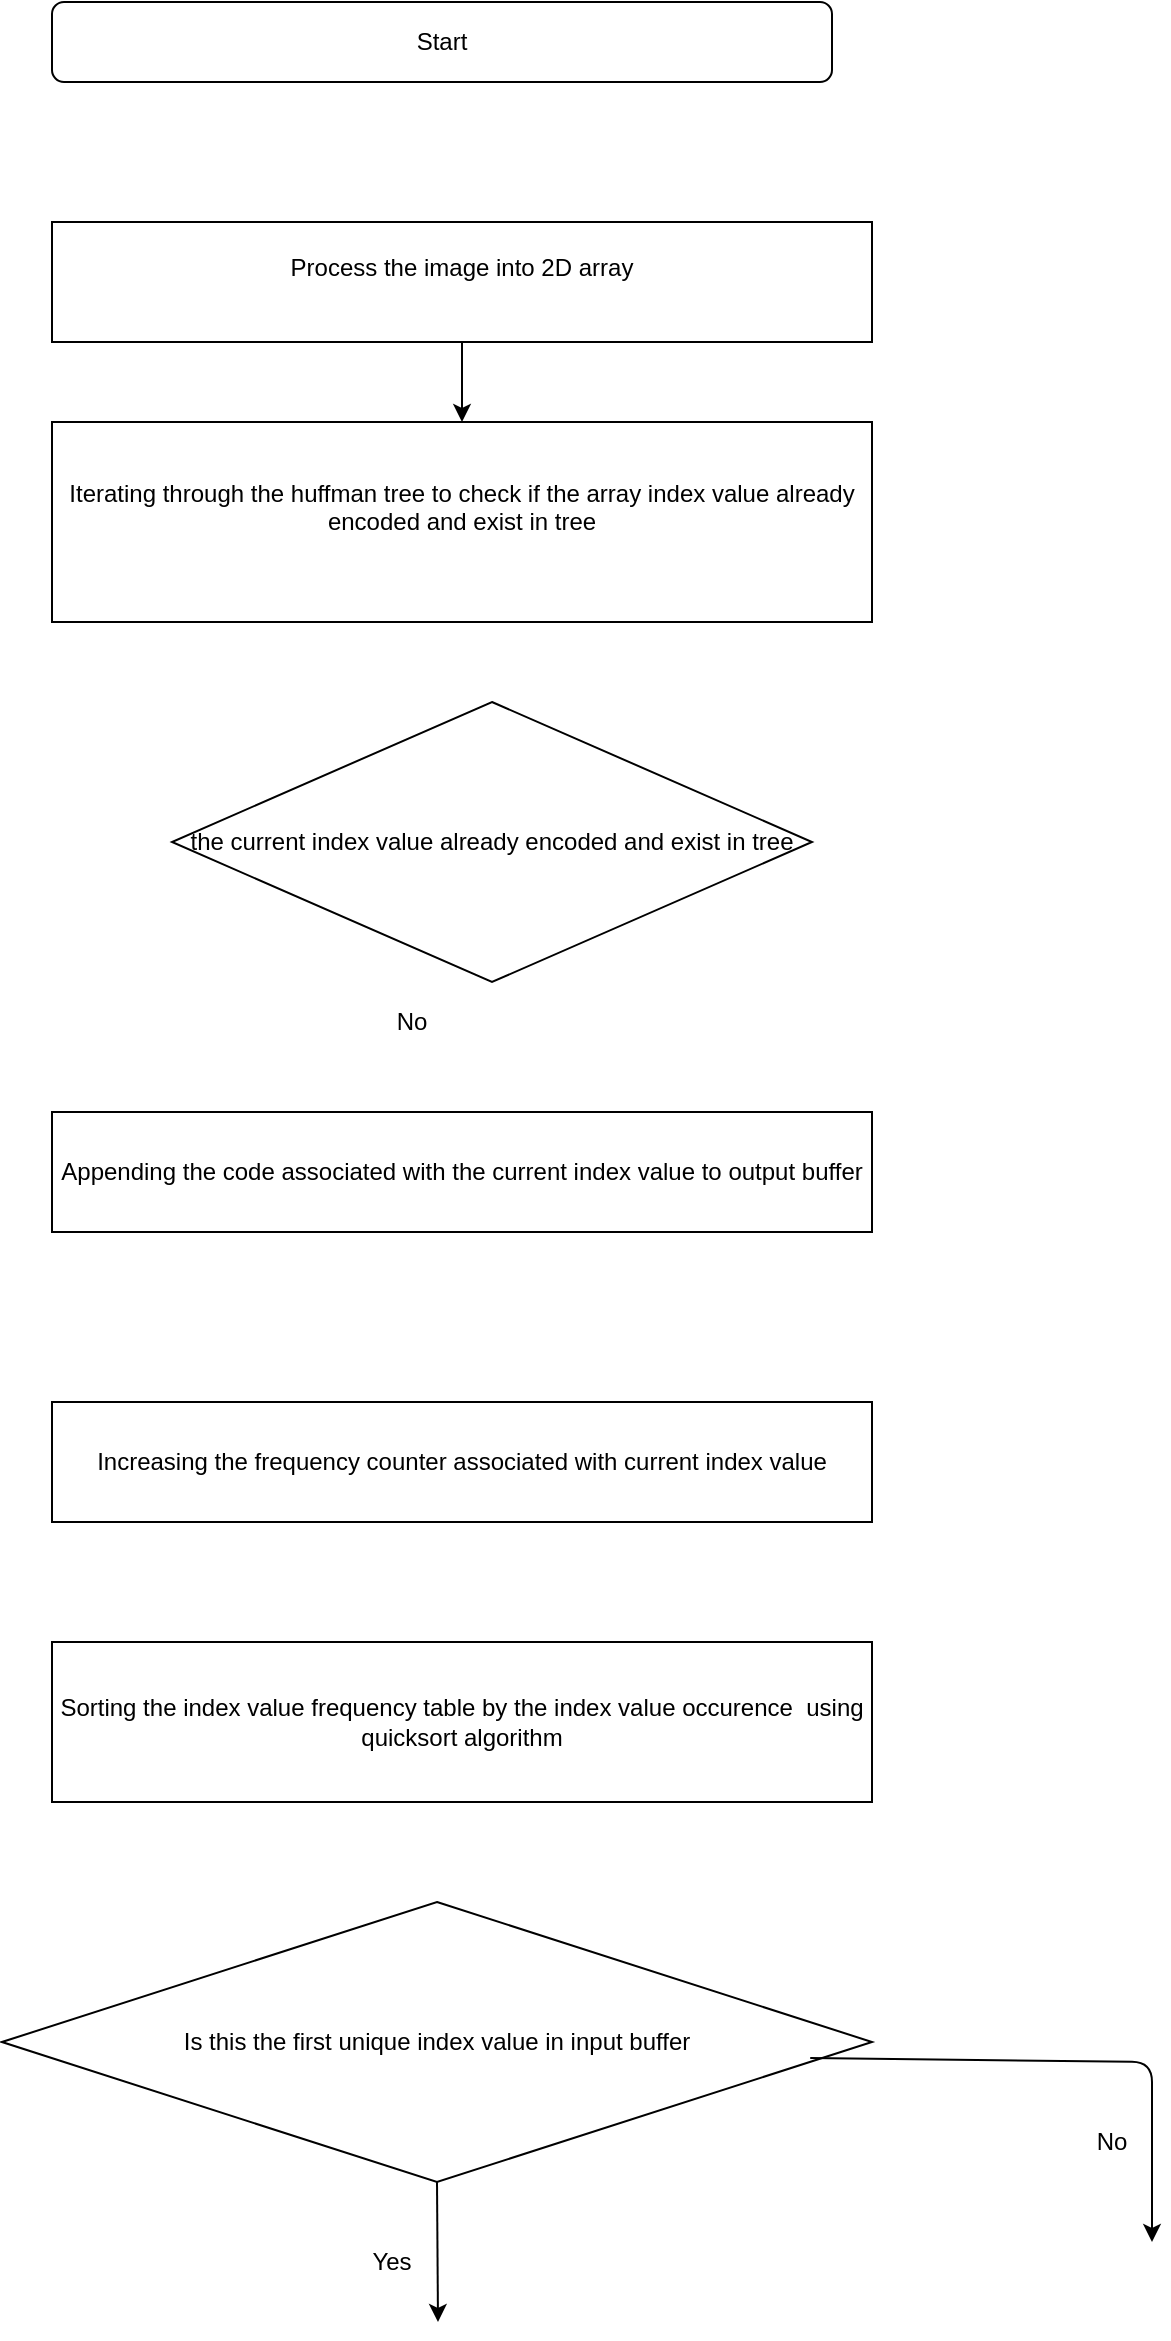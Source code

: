 <mxfile version="13.7.9" type="github">
  <diagram id="C5RBs43oDa-KdzZeNtuy" name="Page-1">
    <mxGraphModel dx="1422" dy="747" grid="1" gridSize="10" guides="1" tooltips="1" connect="1" arrows="1" fold="1" page="1" pageScale="1" pageWidth="827" pageHeight="1169" math="0" shadow="0">
      <root>
        <mxCell id="WIyWlLk6GJQsqaUBKTNV-0" />
        <mxCell id="WIyWlLk6GJQsqaUBKTNV-1" parent="WIyWlLk6GJQsqaUBKTNV-0" />
        <mxCell id="WIyWlLk6GJQsqaUBKTNV-3" value="&lt;div&gt;Start&lt;/div&gt;" style="rounded=1;whiteSpace=wrap;html=1;fontSize=12;glass=0;strokeWidth=1;shadow=0;" parent="WIyWlLk6GJQsqaUBKTNV-1" vertex="1">
          <mxGeometry x="70" y="20" width="390" height="40" as="geometry" />
        </mxCell>
        <mxCell id="8naEH1xYPrXJwvyAaGvz-0" value="&lt;div&gt;Process the image into 2D array&lt;/div&gt;&lt;div&gt;&lt;br&gt;&lt;/div&gt;" style="rounded=0;whiteSpace=wrap;html=1;" vertex="1" parent="WIyWlLk6GJQsqaUBKTNV-1">
          <mxGeometry x="70" y="130" width="410" height="60" as="geometry" />
        </mxCell>
        <mxCell id="8naEH1xYPrXJwvyAaGvz-3" value="&lt;div&gt;Iterating through the huffman tree to check if the array index value already encoded and exist in tree&lt;/div&gt;&lt;div&gt;&lt;br&gt;&lt;/div&gt;" style="rounded=0;whiteSpace=wrap;html=1;" vertex="1" parent="WIyWlLk6GJQsqaUBKTNV-1">
          <mxGeometry x="70" y="230" width="410" height="100" as="geometry" />
        </mxCell>
        <mxCell id="8naEH1xYPrXJwvyAaGvz-5" value="" style="endArrow=classic;html=1;exitX=0.5;exitY=1;exitDx=0;exitDy=0;" edge="1" parent="WIyWlLk6GJQsqaUBKTNV-1" source="8naEH1xYPrXJwvyAaGvz-0" target="8naEH1xYPrXJwvyAaGvz-3">
          <mxGeometry width="50" height="50" relative="1" as="geometry">
            <mxPoint x="530" y="240" as="sourcePoint" />
            <mxPoint x="133" y="231" as="targetPoint" />
          </mxGeometry>
        </mxCell>
        <mxCell id="8naEH1xYPrXJwvyAaGvz-7" value="&lt;div&gt;the current index value already encoded and exist in tree&lt;/div&gt;" style="rhombus;whiteSpace=wrap;html=1;" vertex="1" parent="WIyWlLk6GJQsqaUBKTNV-1">
          <mxGeometry x="130" y="370" width="320" height="140" as="geometry" />
        </mxCell>
        <mxCell id="8naEH1xYPrXJwvyAaGvz-8" value="Appending the code associated with the current index value to output buffer" style="rounded=0;whiteSpace=wrap;html=1;" vertex="1" parent="WIyWlLk6GJQsqaUBKTNV-1">
          <mxGeometry x="70" y="575" width="410" height="60" as="geometry" />
        </mxCell>
        <mxCell id="8naEH1xYPrXJwvyAaGvz-10" value="&lt;div&gt;No&lt;/div&gt;" style="text;html=1;strokeColor=none;fillColor=none;align=center;verticalAlign=middle;whiteSpace=wrap;rounded=0;" vertex="1" parent="WIyWlLk6GJQsqaUBKTNV-1">
          <mxGeometry x="230" y="520" width="40" height="20" as="geometry" />
        </mxCell>
        <mxCell id="8naEH1xYPrXJwvyAaGvz-11" style="edgeStyle=orthogonalEdgeStyle;rounded=0;orthogonalLoop=1;jettySize=auto;html=1;exitX=0.5;exitY=1;exitDx=0;exitDy=0;" edge="1" parent="WIyWlLk6GJQsqaUBKTNV-1" source="8naEH1xYPrXJwvyAaGvz-10" target="8naEH1xYPrXJwvyAaGvz-10">
          <mxGeometry relative="1" as="geometry" />
        </mxCell>
        <mxCell id="8naEH1xYPrXJwvyAaGvz-13" value="&lt;div&gt;Increasing the frequency counter associated with current index value&lt;/div&gt;" style="rounded=0;whiteSpace=wrap;html=1;" vertex="1" parent="WIyWlLk6GJQsqaUBKTNV-1">
          <mxGeometry x="70" y="720" width="410" height="60" as="geometry" />
        </mxCell>
        <mxCell id="8naEH1xYPrXJwvyAaGvz-14" value="Sorting the index value frequency table by the index value occurence&amp;nbsp; using quicksort algorithm" style="rounded=0;whiteSpace=wrap;html=1;" vertex="1" parent="WIyWlLk6GJQsqaUBKTNV-1">
          <mxGeometry x="70" y="840" width="410" height="80" as="geometry" />
        </mxCell>
        <mxCell id="8naEH1xYPrXJwvyAaGvz-15" value="Is this the first unique index value in input buffer" style="rhombus;whiteSpace=wrap;html=1;" vertex="1" parent="WIyWlLk6GJQsqaUBKTNV-1">
          <mxGeometry x="45" y="970" width="435" height="140" as="geometry" />
        </mxCell>
        <mxCell id="8naEH1xYPrXJwvyAaGvz-16" value="" style="endArrow=classic;html=1;exitX=0.929;exitY=0.557;exitDx=0;exitDy=0;exitPerimeter=0;" edge="1" parent="WIyWlLk6GJQsqaUBKTNV-1" source="8naEH1xYPrXJwvyAaGvz-15">
          <mxGeometry width="50" height="50" relative="1" as="geometry">
            <mxPoint x="290" y="1040" as="sourcePoint" />
            <mxPoint x="620" y="1140" as="targetPoint" />
            <Array as="points">
              <mxPoint x="620" y="1050" />
            </Array>
          </mxGeometry>
        </mxCell>
        <mxCell id="8naEH1xYPrXJwvyAaGvz-17" value="" style="endArrow=classic;html=1;exitX=0.5;exitY=1;exitDx=0;exitDy=0;" edge="1" parent="WIyWlLk6GJQsqaUBKTNV-1" source="8naEH1xYPrXJwvyAaGvz-15">
          <mxGeometry width="50" height="50" relative="1" as="geometry">
            <mxPoint x="290" y="1040" as="sourcePoint" />
            <mxPoint x="263" y="1180" as="targetPoint" />
          </mxGeometry>
        </mxCell>
        <mxCell id="8naEH1xYPrXJwvyAaGvz-18" value="Yes" style="text;html=1;strokeColor=none;fillColor=none;align=center;verticalAlign=middle;whiteSpace=wrap;rounded=0;" vertex="1" parent="WIyWlLk6GJQsqaUBKTNV-1">
          <mxGeometry x="220" y="1140" width="40" height="20" as="geometry" />
        </mxCell>
        <mxCell id="8naEH1xYPrXJwvyAaGvz-19" value="No" style="text;html=1;strokeColor=none;fillColor=none;align=center;verticalAlign=middle;whiteSpace=wrap;rounded=0;" vertex="1" parent="WIyWlLk6GJQsqaUBKTNV-1">
          <mxGeometry x="580" y="1080" width="40" height="20" as="geometry" />
        </mxCell>
      </root>
    </mxGraphModel>
  </diagram>
</mxfile>
